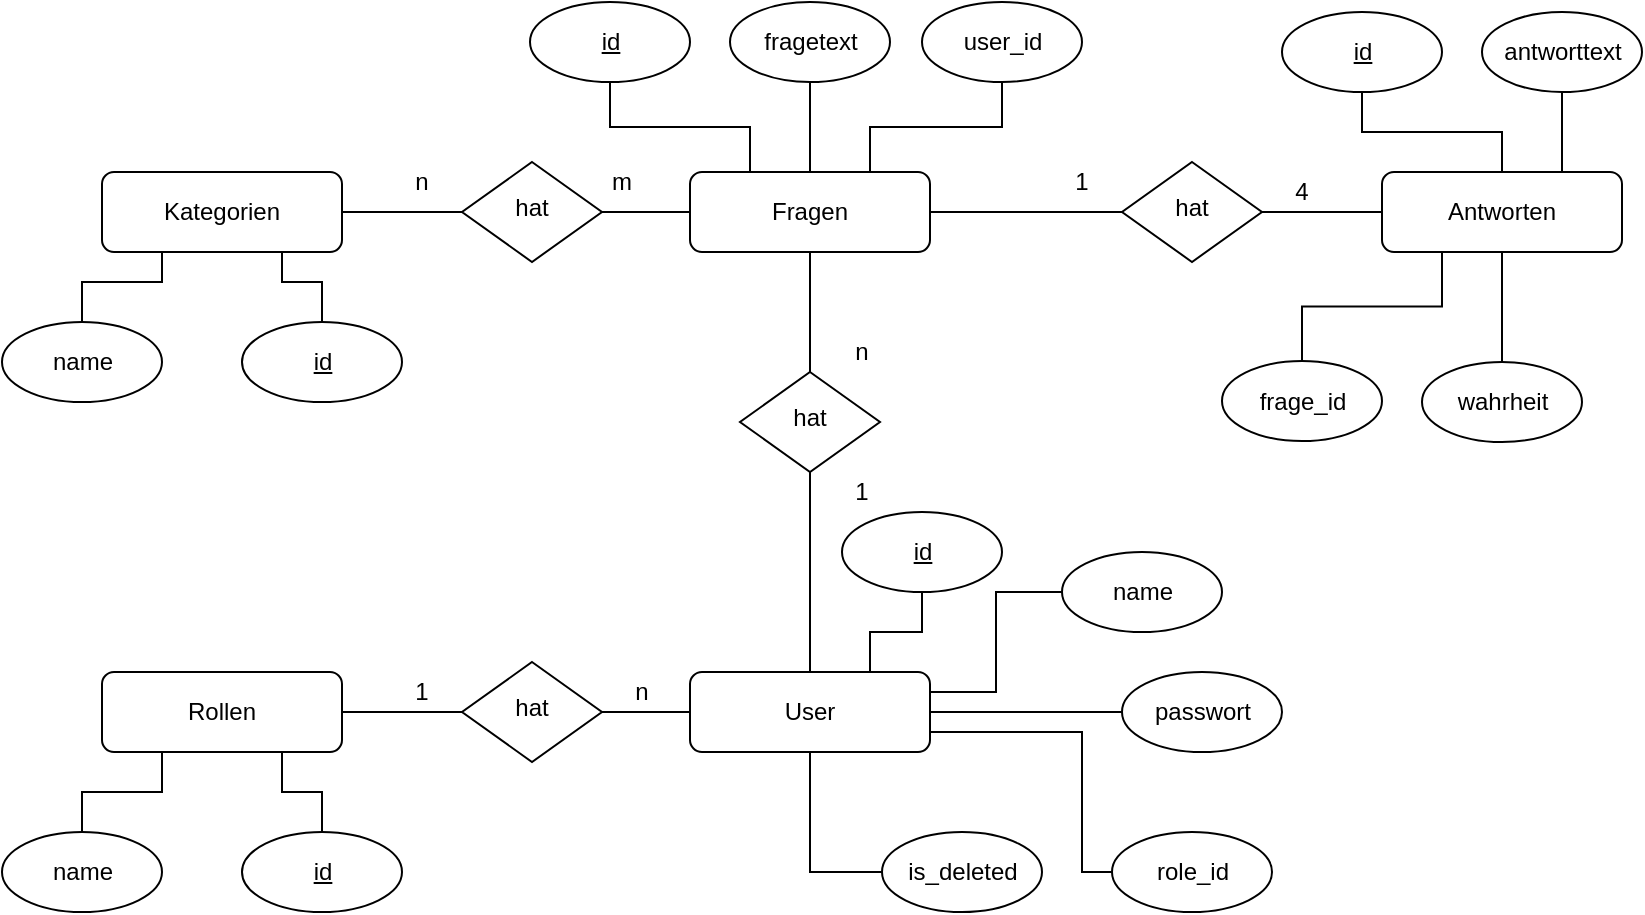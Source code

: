 <mxfile version="13.7.3" type="device"><diagram id="C5RBs43oDa-KdzZeNtuy" name="Page-1"><mxGraphModel dx="1102" dy="815" grid="1" gridSize="10" guides="1" tooltips="1" connect="1" arrows="1" fold="1" page="1" pageScale="1" pageWidth="827" pageHeight="1169" math="0" shadow="0"><root><mxCell id="WIyWlLk6GJQsqaUBKTNV-0"/><mxCell id="WIyWlLk6GJQsqaUBKTNV-1" parent="WIyWlLk6GJQsqaUBKTNV-0"/><mxCell id="6Cx-1l72RMg1vtrTYpX1-68" style="edgeStyle=orthogonalEdgeStyle;rounded=0;orthogonalLoop=1;jettySize=auto;html=1;entryX=0;entryY=0.5;entryDx=0;entryDy=0;endArrow=none;endFill=0;" parent="WIyWlLk6GJQsqaUBKTNV-1" source="WIyWlLk6GJQsqaUBKTNV-3" target="6Cx-1l72RMg1vtrTYpX1-66" edge="1"><mxGeometry relative="1" as="geometry"/></mxCell><mxCell id="WIyWlLk6GJQsqaUBKTNV-3" value="Rollen" style="rounded=1;whiteSpace=wrap;html=1;fontSize=12;glass=0;strokeWidth=1;shadow=0;" parent="WIyWlLk6GJQsqaUBKTNV-1" vertex="1"><mxGeometry x="120" y="720" width="120" height="40" as="geometry"/></mxCell><mxCell id="6Cx-1l72RMg1vtrTYpX1-87" style="edgeStyle=orthogonalEdgeStyle;rounded=0;orthogonalLoop=1;jettySize=auto;html=1;entryX=0;entryY=0.5;entryDx=0;entryDy=0;endArrow=none;endFill=0;" parent="WIyWlLk6GJQsqaUBKTNV-1" source="WIyWlLk6GJQsqaUBKTNV-7" target="6Cx-1l72RMg1vtrTYpX1-85" edge="1"><mxGeometry relative="1" as="geometry"/></mxCell><mxCell id="WIyWlLk6GJQsqaUBKTNV-7" value="Kategorien" style="rounded=1;whiteSpace=wrap;html=1;fontSize=12;glass=0;strokeWidth=1;shadow=0;" parent="WIyWlLk6GJQsqaUBKTNV-1" vertex="1"><mxGeometry x="120" y="470" width="120" height="40" as="geometry"/></mxCell><mxCell id="WIyWlLk6GJQsqaUBKTNV-10" value="hat" style="rhombus;whiteSpace=wrap;html=1;shadow=0;fontFamily=Helvetica;fontSize=12;align=center;strokeWidth=1;spacing=6;spacingTop=-4;" parent="WIyWlLk6GJQsqaUBKTNV-1" vertex="1"><mxGeometry x="630" y="465" width="70" height="50" as="geometry"/></mxCell><mxCell id="6Cx-1l72RMg1vtrTYpX1-21" style="edgeStyle=orthogonalEdgeStyle;rounded=0;orthogonalLoop=1;jettySize=auto;html=1;entryX=0;entryY=0.5;entryDx=0;entryDy=0;endArrow=none;endFill=0;" parent="WIyWlLk6GJQsqaUBKTNV-1" source="WIyWlLk6GJQsqaUBKTNV-11" target="WIyWlLk6GJQsqaUBKTNV-10" edge="1"><mxGeometry relative="1" as="geometry"/></mxCell><mxCell id="6Cx-1l72RMg1vtrTYpX1-39" style="edgeStyle=orthogonalEdgeStyle;rounded=0;orthogonalLoop=1;jettySize=auto;html=1;entryX=0.5;entryY=0;entryDx=0;entryDy=0;endArrow=none;endFill=0;" parent="WIyWlLk6GJQsqaUBKTNV-1" source="WIyWlLk6GJQsqaUBKTNV-11" target="6Cx-1l72RMg1vtrTYpX1-38" edge="1"><mxGeometry relative="1" as="geometry"/></mxCell><mxCell id="6Cx-1l72RMg1vtrTYpX1-86" style="edgeStyle=orthogonalEdgeStyle;rounded=0;orthogonalLoop=1;jettySize=auto;html=1;endArrow=none;endFill=0;" parent="WIyWlLk6GJQsqaUBKTNV-1" source="WIyWlLk6GJQsqaUBKTNV-11" target="6Cx-1l72RMg1vtrTYpX1-85" edge="1"><mxGeometry relative="1" as="geometry"/></mxCell><mxCell id="WIyWlLk6GJQsqaUBKTNV-11" value="Fragen" style="rounded=1;whiteSpace=wrap;html=1;fontSize=12;glass=0;strokeWidth=1;shadow=0;" parent="WIyWlLk6GJQsqaUBKTNV-1" vertex="1"><mxGeometry x="414" y="470" width="120" height="40" as="geometry"/></mxCell><mxCell id="6Cx-1l72RMg1vtrTYpX1-20" style="edgeStyle=orthogonalEdgeStyle;rounded=0;orthogonalLoop=1;jettySize=auto;html=1;entryX=1;entryY=0.5;entryDx=0;entryDy=0;endArrow=none;endFill=0;" parent="WIyWlLk6GJQsqaUBKTNV-1" source="WIyWlLk6GJQsqaUBKTNV-12" target="WIyWlLk6GJQsqaUBKTNV-10" edge="1"><mxGeometry relative="1" as="geometry"/></mxCell><mxCell id="WIyWlLk6GJQsqaUBKTNV-12" value="Antworten" style="rounded=1;whiteSpace=wrap;html=1;fontSize=12;glass=0;strokeWidth=1;shadow=0;" parent="WIyWlLk6GJQsqaUBKTNV-1" vertex="1"><mxGeometry x="760" y="470" width="120" height="40" as="geometry"/></mxCell><mxCell id="6Cx-1l72RMg1vtrTYpX1-40" style="edgeStyle=orthogonalEdgeStyle;rounded=0;orthogonalLoop=1;jettySize=auto;html=1;entryX=0.5;entryY=1;entryDx=0;entryDy=0;endArrow=none;endFill=0;" parent="WIyWlLk6GJQsqaUBKTNV-1" source="6Cx-1l72RMg1vtrTYpX1-1" target="6Cx-1l72RMg1vtrTYpX1-38" edge="1"><mxGeometry relative="1" as="geometry"/></mxCell><mxCell id="6Cx-1l72RMg1vtrTYpX1-67" style="edgeStyle=orthogonalEdgeStyle;rounded=0;orthogonalLoop=1;jettySize=auto;html=1;entryX=1;entryY=0.5;entryDx=0;entryDy=0;endArrow=none;endFill=0;" parent="WIyWlLk6GJQsqaUBKTNV-1" source="6Cx-1l72RMg1vtrTYpX1-1" target="6Cx-1l72RMg1vtrTYpX1-66" edge="1"><mxGeometry relative="1" as="geometry"/></mxCell><mxCell id="6Cx-1l72RMg1vtrTYpX1-1" value="User" style="rounded=1;whiteSpace=wrap;html=1;fontSize=12;glass=0;strokeWidth=1;shadow=0;" parent="WIyWlLk6GJQsqaUBKTNV-1" vertex="1"><mxGeometry x="414" y="720" width="120" height="40" as="geometry"/></mxCell><mxCell id="6Cx-1l72RMg1vtrTYpX1-4" value="" style="group" parent="WIyWlLk6GJQsqaUBKTNV-1" vertex="1" connectable="0"><mxGeometry x="780" y="565" width="80" height="40" as="geometry"/></mxCell><mxCell id="6Cx-1l72RMg1vtrTYpX1-2" value="" style="ellipse;whiteSpace=wrap;html=1;" parent="6Cx-1l72RMg1vtrTYpX1-4" vertex="1"><mxGeometry width="80" height="40" as="geometry"/></mxCell><mxCell id="6Cx-1l72RMg1vtrTYpX1-3" value="wahrheit" style="text;html=1;strokeColor=none;fillColor=none;align=center;verticalAlign=middle;whiteSpace=wrap;rounded=0;" parent="6Cx-1l72RMg1vtrTYpX1-4" vertex="1"><mxGeometry x="26.667" y="15" width="26.667" height="10" as="geometry"/></mxCell><mxCell id="6Cx-1l72RMg1vtrTYpX1-5" value="" style="group" parent="WIyWlLk6GJQsqaUBKTNV-1" vertex="1" connectable="0"><mxGeometry x="810" y="390" width="80" height="40" as="geometry"/></mxCell><mxCell id="6Cx-1l72RMg1vtrTYpX1-6" value="" style="ellipse;whiteSpace=wrap;html=1;" parent="6Cx-1l72RMg1vtrTYpX1-5" vertex="1"><mxGeometry width="80" height="40" as="geometry"/></mxCell><mxCell id="6Cx-1l72RMg1vtrTYpX1-7" value="antworttext" style="text;html=1;strokeColor=none;fillColor=none;align=center;verticalAlign=middle;whiteSpace=wrap;rounded=0;" parent="6Cx-1l72RMg1vtrTYpX1-5" vertex="1"><mxGeometry x="26.667" y="15" width="26.667" height="10" as="geometry"/></mxCell><mxCell id="6Cx-1l72RMg1vtrTYpX1-9" value="" style="group" parent="WIyWlLk6GJQsqaUBKTNV-1" vertex="1" connectable="0"><mxGeometry x="710" y="390" width="80" height="40" as="geometry"/></mxCell><mxCell id="6Cx-1l72RMg1vtrTYpX1-10" value="" style="ellipse;whiteSpace=wrap;html=1;" parent="6Cx-1l72RMg1vtrTYpX1-9" vertex="1"><mxGeometry width="80" height="40" as="geometry"/></mxCell><mxCell id="6Cx-1l72RMg1vtrTYpX1-11" value="id" style="text;html=1;strokeColor=none;fillColor=none;align=center;verticalAlign=middle;whiteSpace=wrap;rounded=0;fontStyle=4" parent="6Cx-1l72RMg1vtrTYpX1-9" vertex="1"><mxGeometry x="26.667" y="15" width="26.667" height="10" as="geometry"/></mxCell><mxCell id="6Cx-1l72RMg1vtrTYpX1-12" value="" style="group" parent="WIyWlLk6GJQsqaUBKTNV-1" vertex="1" connectable="0"><mxGeometry x="680" y="564.5" width="80" height="40" as="geometry"/></mxCell><mxCell id="6Cx-1l72RMg1vtrTYpX1-13" value="" style="ellipse;whiteSpace=wrap;html=1;" parent="6Cx-1l72RMg1vtrTYpX1-12" vertex="1"><mxGeometry width="80" height="40" as="geometry"/></mxCell><mxCell id="6Cx-1l72RMg1vtrTYpX1-14" value="frage_id" style="text;html=1;strokeColor=none;fillColor=none;align=center;verticalAlign=middle;whiteSpace=wrap;rounded=0;" parent="6Cx-1l72RMg1vtrTYpX1-12" vertex="1"><mxGeometry x="26.667" y="15" width="26.667" height="10" as="geometry"/></mxCell><mxCell id="6Cx-1l72RMg1vtrTYpX1-15" style="edgeStyle=orthogonalEdgeStyle;rounded=0;orthogonalLoop=1;jettySize=auto;html=1;entryX=0.75;entryY=0;entryDx=0;entryDy=0;endArrow=none;endFill=0;" parent="WIyWlLk6GJQsqaUBKTNV-1" source="6Cx-1l72RMg1vtrTYpX1-6" target="WIyWlLk6GJQsqaUBKTNV-12" edge="1"><mxGeometry relative="1" as="geometry"/></mxCell><mxCell id="6Cx-1l72RMg1vtrTYpX1-17" style="edgeStyle=orthogonalEdgeStyle;rounded=0;orthogonalLoop=1;jettySize=auto;html=1;entryX=0.5;entryY=1;entryDx=0;entryDy=0;endArrow=none;endFill=0;" parent="WIyWlLk6GJQsqaUBKTNV-1" source="6Cx-1l72RMg1vtrTYpX1-2" target="WIyWlLk6GJQsqaUBKTNV-12" edge="1"><mxGeometry relative="1" as="geometry"/></mxCell><mxCell id="6Cx-1l72RMg1vtrTYpX1-18" style="edgeStyle=orthogonalEdgeStyle;rounded=0;orthogonalLoop=1;jettySize=auto;html=1;entryX=0.25;entryY=1;entryDx=0;entryDy=0;endArrow=none;endFill=0;" parent="WIyWlLk6GJQsqaUBKTNV-1" source="6Cx-1l72RMg1vtrTYpX1-13" target="WIyWlLk6GJQsqaUBKTNV-12" edge="1"><mxGeometry relative="1" as="geometry"/></mxCell><mxCell id="6Cx-1l72RMg1vtrTYpX1-19" style="edgeStyle=orthogonalEdgeStyle;rounded=0;orthogonalLoop=1;jettySize=auto;html=1;endArrow=none;endFill=0;" parent="WIyWlLk6GJQsqaUBKTNV-1" source="6Cx-1l72RMg1vtrTYpX1-10" target="WIyWlLk6GJQsqaUBKTNV-12" edge="1"><mxGeometry relative="1" as="geometry"/></mxCell><mxCell id="6Cx-1l72RMg1vtrTYpX1-22" value="1" style="text;html=1;strokeColor=none;fillColor=none;align=center;verticalAlign=middle;whiteSpace=wrap;rounded=0;" parent="WIyWlLk6GJQsqaUBKTNV-1" vertex="1"><mxGeometry x="590" y="465" width="40" height="20" as="geometry"/></mxCell><mxCell id="6Cx-1l72RMg1vtrTYpX1-24" value="4" style="text;html=1;strokeColor=none;fillColor=none;align=center;verticalAlign=middle;whiteSpace=wrap;rounded=0;" parent="WIyWlLk6GJQsqaUBKTNV-1" vertex="1"><mxGeometry x="700" y="470" width="40" height="20" as="geometry"/></mxCell><mxCell id="6Cx-1l72RMg1vtrTYpX1-25" value="" style="group" parent="WIyWlLk6GJQsqaUBKTNV-1" vertex="1" connectable="0"><mxGeometry x="334" y="385" width="80" height="40" as="geometry"/></mxCell><mxCell id="6Cx-1l72RMg1vtrTYpX1-26" value="" style="ellipse;whiteSpace=wrap;html=1;" parent="6Cx-1l72RMg1vtrTYpX1-25" vertex="1"><mxGeometry width="80" height="40" as="geometry"/></mxCell><mxCell id="6Cx-1l72RMg1vtrTYpX1-27" value="&lt;u&gt;id&lt;/u&gt;" style="text;html=1;strokeColor=none;fillColor=none;align=center;verticalAlign=middle;whiteSpace=wrap;rounded=0;" parent="6Cx-1l72RMg1vtrTYpX1-25" vertex="1"><mxGeometry x="26.667" y="15" width="26.667" height="10" as="geometry"/></mxCell><mxCell id="6Cx-1l72RMg1vtrTYpX1-29" value="" style="group" parent="WIyWlLk6GJQsqaUBKTNV-1" vertex="1" connectable="0"><mxGeometry x="434" y="385" width="80" height="40" as="geometry"/></mxCell><mxCell id="6Cx-1l72RMg1vtrTYpX1-30" value="" style="ellipse;whiteSpace=wrap;html=1;" parent="6Cx-1l72RMg1vtrTYpX1-29" vertex="1"><mxGeometry width="80" height="40" as="geometry"/></mxCell><mxCell id="6Cx-1l72RMg1vtrTYpX1-31" value="fragetext" style="text;html=1;strokeColor=none;fillColor=none;align=center;verticalAlign=middle;whiteSpace=wrap;rounded=0;" parent="6Cx-1l72RMg1vtrTYpX1-29" vertex="1"><mxGeometry x="26.667" y="15" width="26.667" height="10" as="geometry"/></mxCell><mxCell id="6Cx-1l72RMg1vtrTYpX1-32" value="" style="group" parent="WIyWlLk6GJQsqaUBKTNV-1" vertex="1" connectable="0"><mxGeometry x="530" y="385" width="80" height="40" as="geometry"/></mxCell><mxCell id="6Cx-1l72RMg1vtrTYpX1-33" value="" style="ellipse;whiteSpace=wrap;html=1;" parent="6Cx-1l72RMg1vtrTYpX1-32" vertex="1"><mxGeometry width="80" height="40" as="geometry"/></mxCell><mxCell id="6Cx-1l72RMg1vtrTYpX1-34" value="user_id" style="text;html=1;strokeColor=none;fillColor=none;align=center;verticalAlign=middle;whiteSpace=wrap;rounded=0;" parent="6Cx-1l72RMg1vtrTYpX1-32" vertex="1"><mxGeometry x="26.667" y="15" width="26.667" height="10" as="geometry"/></mxCell><mxCell id="6Cx-1l72RMg1vtrTYpX1-35" style="edgeStyle=orthogonalEdgeStyle;rounded=0;orthogonalLoop=1;jettySize=auto;html=1;entryX=0.25;entryY=0;entryDx=0;entryDy=0;endArrow=none;endFill=0;" parent="WIyWlLk6GJQsqaUBKTNV-1" source="6Cx-1l72RMg1vtrTYpX1-26" target="WIyWlLk6GJQsqaUBKTNV-11" edge="1"><mxGeometry relative="1" as="geometry"/></mxCell><mxCell id="6Cx-1l72RMg1vtrTYpX1-36" style="edgeStyle=orthogonalEdgeStyle;rounded=0;orthogonalLoop=1;jettySize=auto;html=1;entryX=0.5;entryY=0;entryDx=0;entryDy=0;endArrow=none;endFill=0;" parent="WIyWlLk6GJQsqaUBKTNV-1" source="6Cx-1l72RMg1vtrTYpX1-30" target="WIyWlLk6GJQsqaUBKTNV-11" edge="1"><mxGeometry relative="1" as="geometry"/></mxCell><mxCell id="6Cx-1l72RMg1vtrTYpX1-37" style="edgeStyle=orthogonalEdgeStyle;rounded=0;orthogonalLoop=1;jettySize=auto;html=1;entryX=0.75;entryY=0;entryDx=0;entryDy=0;endArrow=none;endFill=0;" parent="WIyWlLk6GJQsqaUBKTNV-1" source="6Cx-1l72RMg1vtrTYpX1-33" target="WIyWlLk6GJQsqaUBKTNV-11" edge="1"><mxGeometry relative="1" as="geometry"/></mxCell><mxCell id="6Cx-1l72RMg1vtrTYpX1-38" value="hat" style="rhombus;whiteSpace=wrap;html=1;shadow=0;fontFamily=Helvetica;fontSize=12;align=center;strokeWidth=1;spacing=6;spacingTop=-4;" parent="WIyWlLk6GJQsqaUBKTNV-1" vertex="1"><mxGeometry x="439" y="570" width="70" height="50" as="geometry"/></mxCell><mxCell id="6Cx-1l72RMg1vtrTYpX1-41" value="1" style="text;html=1;strokeColor=none;fillColor=none;align=center;verticalAlign=middle;whiteSpace=wrap;rounded=0;" parent="WIyWlLk6GJQsqaUBKTNV-1" vertex="1"><mxGeometry x="480" y="620" width="40" height="20" as="geometry"/></mxCell><mxCell id="6Cx-1l72RMg1vtrTYpX1-42" value="n" style="text;html=1;strokeColor=none;fillColor=none;align=center;verticalAlign=middle;whiteSpace=wrap;rounded=0;" parent="WIyWlLk6GJQsqaUBKTNV-1" vertex="1"><mxGeometry x="370" y="720" width="40" height="20" as="geometry"/></mxCell><mxCell id="6Cx-1l72RMg1vtrTYpX1-43" value="" style="group" parent="WIyWlLk6GJQsqaUBKTNV-1" vertex="1" connectable="0"><mxGeometry x="490" y="640" width="80" height="40" as="geometry"/></mxCell><mxCell id="6Cx-1l72RMg1vtrTYpX1-44" value="" style="ellipse;whiteSpace=wrap;html=1;" parent="6Cx-1l72RMg1vtrTYpX1-43" vertex="1"><mxGeometry width="80" height="40" as="geometry"/></mxCell><mxCell id="6Cx-1l72RMg1vtrTYpX1-45" value="&lt;u&gt;id&lt;/u&gt;" style="text;html=1;strokeColor=none;fillColor=none;align=center;verticalAlign=middle;whiteSpace=wrap;rounded=0;" parent="6Cx-1l72RMg1vtrTYpX1-43" vertex="1"><mxGeometry x="26.667" y="15" width="26.667" height="10" as="geometry"/></mxCell><mxCell id="6Cx-1l72RMg1vtrTYpX1-47" value="" style="group" parent="WIyWlLk6GJQsqaUBKTNV-1" vertex="1" connectable="0"><mxGeometry x="510" y="800" width="80" height="40" as="geometry"/></mxCell><mxCell id="6Cx-1l72RMg1vtrTYpX1-48" value="" style="ellipse;whiteSpace=wrap;html=1;" parent="6Cx-1l72RMg1vtrTYpX1-47" vertex="1"><mxGeometry width="80" height="40" as="geometry"/></mxCell><mxCell id="6Cx-1l72RMg1vtrTYpX1-49" value="is_deleted" style="text;html=1;strokeColor=none;fillColor=none;align=center;verticalAlign=middle;whiteSpace=wrap;rounded=0;" parent="6Cx-1l72RMg1vtrTYpX1-47" vertex="1"><mxGeometry x="26.667" y="15" width="26.667" height="10" as="geometry"/></mxCell><mxCell id="6Cx-1l72RMg1vtrTYpX1-50" value="" style="group" parent="WIyWlLk6GJQsqaUBKTNV-1" vertex="1" connectable="0"><mxGeometry x="625" y="800" width="80" height="40" as="geometry"/></mxCell><mxCell id="6Cx-1l72RMg1vtrTYpX1-51" value="" style="ellipse;whiteSpace=wrap;html=1;" parent="6Cx-1l72RMg1vtrTYpX1-50" vertex="1"><mxGeometry width="80" height="40" as="geometry"/></mxCell><mxCell id="6Cx-1l72RMg1vtrTYpX1-52" value="role_id" style="text;html=1;strokeColor=none;fillColor=none;align=center;verticalAlign=middle;whiteSpace=wrap;rounded=0;" parent="6Cx-1l72RMg1vtrTYpX1-50" vertex="1"><mxGeometry x="26.667" y="15" width="26.667" height="10" as="geometry"/></mxCell><mxCell id="6Cx-1l72RMg1vtrTYpX1-53" value="" style="group" parent="WIyWlLk6GJQsqaUBKTNV-1" vertex="1" connectable="0"><mxGeometry x="630" y="720" width="80" height="40" as="geometry"/></mxCell><mxCell id="6Cx-1l72RMg1vtrTYpX1-54" value="" style="ellipse;whiteSpace=wrap;html=1;" parent="6Cx-1l72RMg1vtrTYpX1-53" vertex="1"><mxGeometry width="80" height="40" as="geometry"/></mxCell><mxCell id="6Cx-1l72RMg1vtrTYpX1-55" value="passwort" style="text;html=1;strokeColor=none;fillColor=none;align=center;verticalAlign=middle;whiteSpace=wrap;rounded=0;" parent="6Cx-1l72RMg1vtrTYpX1-53" vertex="1"><mxGeometry x="26.667" y="15" width="26.667" height="10" as="geometry"/></mxCell><mxCell id="6Cx-1l72RMg1vtrTYpX1-56" value="" style="group" parent="WIyWlLk6GJQsqaUBKTNV-1" vertex="1" connectable="0"><mxGeometry x="600" y="660" width="80" height="40" as="geometry"/></mxCell><mxCell id="6Cx-1l72RMg1vtrTYpX1-57" value="" style="ellipse;whiteSpace=wrap;html=1;" parent="6Cx-1l72RMg1vtrTYpX1-56" vertex="1"><mxGeometry width="80" height="40" as="geometry"/></mxCell><mxCell id="6Cx-1l72RMg1vtrTYpX1-58" value="name" style="text;html=1;strokeColor=none;fillColor=none;align=center;verticalAlign=middle;whiteSpace=wrap;rounded=0;" parent="6Cx-1l72RMg1vtrTYpX1-56" vertex="1"><mxGeometry x="26.667" y="15" width="26.667" height="10" as="geometry"/></mxCell><mxCell id="6Cx-1l72RMg1vtrTYpX1-60" style="edgeStyle=orthogonalEdgeStyle;rounded=0;orthogonalLoop=1;jettySize=auto;html=1;entryX=0.75;entryY=0;entryDx=0;entryDy=0;endArrow=none;endFill=0;" parent="WIyWlLk6GJQsqaUBKTNV-1" source="6Cx-1l72RMg1vtrTYpX1-44" target="6Cx-1l72RMg1vtrTYpX1-1" edge="1"><mxGeometry relative="1" as="geometry"/></mxCell><mxCell id="6Cx-1l72RMg1vtrTYpX1-61" style="edgeStyle=orthogonalEdgeStyle;rounded=0;orthogonalLoop=1;jettySize=auto;html=1;entryX=1;entryY=0.25;entryDx=0;entryDy=0;endArrow=none;endFill=0;" parent="WIyWlLk6GJQsqaUBKTNV-1" source="6Cx-1l72RMg1vtrTYpX1-57" target="6Cx-1l72RMg1vtrTYpX1-1" edge="1"><mxGeometry relative="1" as="geometry"/></mxCell><mxCell id="6Cx-1l72RMg1vtrTYpX1-62" style="edgeStyle=orthogonalEdgeStyle;rounded=0;orthogonalLoop=1;jettySize=auto;html=1;entryX=1;entryY=0.5;entryDx=0;entryDy=0;endArrow=none;endFill=0;" parent="WIyWlLk6GJQsqaUBKTNV-1" source="6Cx-1l72RMg1vtrTYpX1-54" target="6Cx-1l72RMg1vtrTYpX1-1" edge="1"><mxGeometry relative="1" as="geometry"/></mxCell><mxCell id="6Cx-1l72RMg1vtrTYpX1-63" style="edgeStyle=orthogonalEdgeStyle;rounded=0;orthogonalLoop=1;jettySize=auto;html=1;entryX=1;entryY=0.75;entryDx=0;entryDy=0;endArrow=none;endFill=0;" parent="WIyWlLk6GJQsqaUBKTNV-1" source="6Cx-1l72RMg1vtrTYpX1-51" target="6Cx-1l72RMg1vtrTYpX1-1" edge="1"><mxGeometry relative="1" as="geometry"><Array as="points"><mxPoint x="610" y="820"/><mxPoint x="610" y="750"/></Array></mxGeometry></mxCell><mxCell id="6Cx-1l72RMg1vtrTYpX1-64" style="edgeStyle=orthogonalEdgeStyle;rounded=0;orthogonalLoop=1;jettySize=auto;html=1;entryX=0.5;entryY=1;entryDx=0;entryDy=0;endArrow=none;endFill=0;" parent="WIyWlLk6GJQsqaUBKTNV-1" source="6Cx-1l72RMg1vtrTYpX1-48" target="6Cx-1l72RMg1vtrTYpX1-1" edge="1"><mxGeometry relative="1" as="geometry"><Array as="points"><mxPoint x="474" y="820"/></Array></mxGeometry></mxCell><mxCell id="6Cx-1l72RMg1vtrTYpX1-66" value="hat" style="rhombus;whiteSpace=wrap;html=1;shadow=0;fontFamily=Helvetica;fontSize=12;align=center;strokeWidth=1;spacing=6;spacingTop=-4;" parent="WIyWlLk6GJQsqaUBKTNV-1" vertex="1"><mxGeometry x="300" y="715" width="70" height="50" as="geometry"/></mxCell><mxCell id="6Cx-1l72RMg1vtrTYpX1-69" value="1" style="text;html=1;strokeColor=none;fillColor=none;align=center;verticalAlign=middle;whiteSpace=wrap;rounded=0;" parent="WIyWlLk6GJQsqaUBKTNV-1" vertex="1"><mxGeometry x="260" y="720" width="40" height="20" as="geometry"/></mxCell><mxCell id="6Cx-1l72RMg1vtrTYpX1-70" value="n" style="text;html=1;strokeColor=none;fillColor=none;align=center;verticalAlign=middle;whiteSpace=wrap;rounded=0;" parent="WIyWlLk6GJQsqaUBKTNV-1" vertex="1"><mxGeometry x="480" y="550" width="40" height="20" as="geometry"/></mxCell><mxCell id="6Cx-1l72RMg1vtrTYpX1-71" value="" style="group" parent="WIyWlLk6GJQsqaUBKTNV-1" vertex="1" connectable="0"><mxGeometry x="70" y="800" width="80" height="40" as="geometry"/></mxCell><mxCell id="6Cx-1l72RMg1vtrTYpX1-72" value="" style="ellipse;whiteSpace=wrap;html=1;" parent="6Cx-1l72RMg1vtrTYpX1-71" vertex="1"><mxGeometry width="80" height="40" as="geometry"/></mxCell><mxCell id="6Cx-1l72RMg1vtrTYpX1-73" value="name" style="text;html=1;strokeColor=none;fillColor=none;align=center;verticalAlign=middle;whiteSpace=wrap;rounded=0;" parent="6Cx-1l72RMg1vtrTYpX1-71" vertex="1"><mxGeometry x="26.667" y="15" width="26.667" height="10" as="geometry"/></mxCell><mxCell id="6Cx-1l72RMg1vtrTYpX1-74" value="" style="group" parent="WIyWlLk6GJQsqaUBKTNV-1" vertex="1" connectable="0"><mxGeometry x="190" y="800" width="80" height="40" as="geometry"/></mxCell><mxCell id="6Cx-1l72RMg1vtrTYpX1-75" value="" style="ellipse;whiteSpace=wrap;html=1;" parent="6Cx-1l72RMg1vtrTYpX1-74" vertex="1"><mxGeometry width="80" height="40" as="geometry"/></mxCell><mxCell id="6Cx-1l72RMg1vtrTYpX1-76" value="&lt;u&gt;id&lt;/u&gt;" style="text;html=1;strokeColor=none;fillColor=none;align=center;verticalAlign=middle;whiteSpace=wrap;rounded=0;" parent="6Cx-1l72RMg1vtrTYpX1-74" vertex="1"><mxGeometry x="26.667" y="15" width="26.667" height="10" as="geometry"/></mxCell><mxCell id="6Cx-1l72RMg1vtrTYpX1-77" style="edgeStyle=orthogonalEdgeStyle;rounded=0;orthogonalLoop=1;jettySize=auto;html=1;entryX=0.75;entryY=1;entryDx=0;entryDy=0;endArrow=none;endFill=0;" parent="WIyWlLk6GJQsqaUBKTNV-1" source="6Cx-1l72RMg1vtrTYpX1-75" target="WIyWlLk6GJQsqaUBKTNV-3" edge="1"><mxGeometry relative="1" as="geometry"/></mxCell><mxCell id="6Cx-1l72RMg1vtrTYpX1-78" style="edgeStyle=orthogonalEdgeStyle;rounded=0;orthogonalLoop=1;jettySize=auto;html=1;entryX=0.25;entryY=1;entryDx=0;entryDy=0;endArrow=none;endFill=0;" parent="WIyWlLk6GJQsqaUBKTNV-1" source="6Cx-1l72RMg1vtrTYpX1-72" target="WIyWlLk6GJQsqaUBKTNV-3" edge="1"><mxGeometry relative="1" as="geometry"/></mxCell><mxCell id="6Cx-1l72RMg1vtrTYpX1-79" value="" style="group" parent="WIyWlLk6GJQsqaUBKTNV-1" vertex="1" connectable="0"><mxGeometry x="190" y="545" width="80" height="40" as="geometry"/></mxCell><mxCell id="6Cx-1l72RMg1vtrTYpX1-80" value="" style="ellipse;whiteSpace=wrap;html=1;" parent="6Cx-1l72RMg1vtrTYpX1-79" vertex="1"><mxGeometry width="80" height="40" as="geometry"/></mxCell><mxCell id="6Cx-1l72RMg1vtrTYpX1-81" value="&lt;u&gt;id&lt;/u&gt;" style="text;html=1;strokeColor=none;fillColor=none;align=center;verticalAlign=middle;whiteSpace=wrap;rounded=0;" parent="6Cx-1l72RMg1vtrTYpX1-79" vertex="1"><mxGeometry x="26.667" y="15" width="26.667" height="10" as="geometry"/></mxCell><mxCell id="6Cx-1l72RMg1vtrTYpX1-82" value="" style="group" parent="WIyWlLk6GJQsqaUBKTNV-1" vertex="1" connectable="0"><mxGeometry x="70" y="545" width="80" height="40" as="geometry"/></mxCell><mxCell id="6Cx-1l72RMg1vtrTYpX1-83" value="" style="ellipse;whiteSpace=wrap;html=1;" parent="6Cx-1l72RMg1vtrTYpX1-82" vertex="1"><mxGeometry width="80" height="40" as="geometry"/></mxCell><mxCell id="6Cx-1l72RMg1vtrTYpX1-84" value="name" style="text;html=1;strokeColor=none;fillColor=none;align=center;verticalAlign=middle;whiteSpace=wrap;rounded=0;" parent="6Cx-1l72RMg1vtrTYpX1-82" vertex="1"><mxGeometry x="26.667" y="15" width="26.667" height="10" as="geometry"/></mxCell><mxCell id="6Cx-1l72RMg1vtrTYpX1-85" value="hat" style="rhombus;whiteSpace=wrap;html=1;shadow=0;fontFamily=Helvetica;fontSize=12;align=center;strokeWidth=1;spacing=6;spacingTop=-4;" parent="WIyWlLk6GJQsqaUBKTNV-1" vertex="1"><mxGeometry x="300" y="465" width="70" height="50" as="geometry"/></mxCell><mxCell id="6Cx-1l72RMg1vtrTYpX1-88" value="n" style="text;html=1;strokeColor=none;fillColor=none;align=center;verticalAlign=middle;whiteSpace=wrap;rounded=0;" parent="WIyWlLk6GJQsqaUBKTNV-1" vertex="1"><mxGeometry x="260" y="465" width="40" height="20" as="geometry"/></mxCell><mxCell id="6Cx-1l72RMg1vtrTYpX1-89" value="m" style="text;html=1;strokeColor=none;fillColor=none;align=center;verticalAlign=middle;whiteSpace=wrap;rounded=0;" parent="WIyWlLk6GJQsqaUBKTNV-1" vertex="1"><mxGeometry x="360" y="465" width="40" height="20" as="geometry"/></mxCell><mxCell id="6Cx-1l72RMg1vtrTYpX1-90" style="edgeStyle=orthogonalEdgeStyle;rounded=0;orthogonalLoop=1;jettySize=auto;html=1;entryX=0.75;entryY=1;entryDx=0;entryDy=0;endArrow=none;endFill=0;" parent="WIyWlLk6GJQsqaUBKTNV-1" source="6Cx-1l72RMg1vtrTYpX1-80" target="WIyWlLk6GJQsqaUBKTNV-7" edge="1"><mxGeometry relative="1" as="geometry"/></mxCell><mxCell id="6Cx-1l72RMg1vtrTYpX1-91" style="edgeStyle=orthogonalEdgeStyle;rounded=0;orthogonalLoop=1;jettySize=auto;html=1;entryX=0.25;entryY=1;entryDx=0;entryDy=0;endArrow=none;endFill=0;" parent="WIyWlLk6GJQsqaUBKTNV-1" source="6Cx-1l72RMg1vtrTYpX1-83" target="WIyWlLk6GJQsqaUBKTNV-7" edge="1"><mxGeometry relative="1" as="geometry"/></mxCell></root></mxGraphModel></diagram></mxfile>